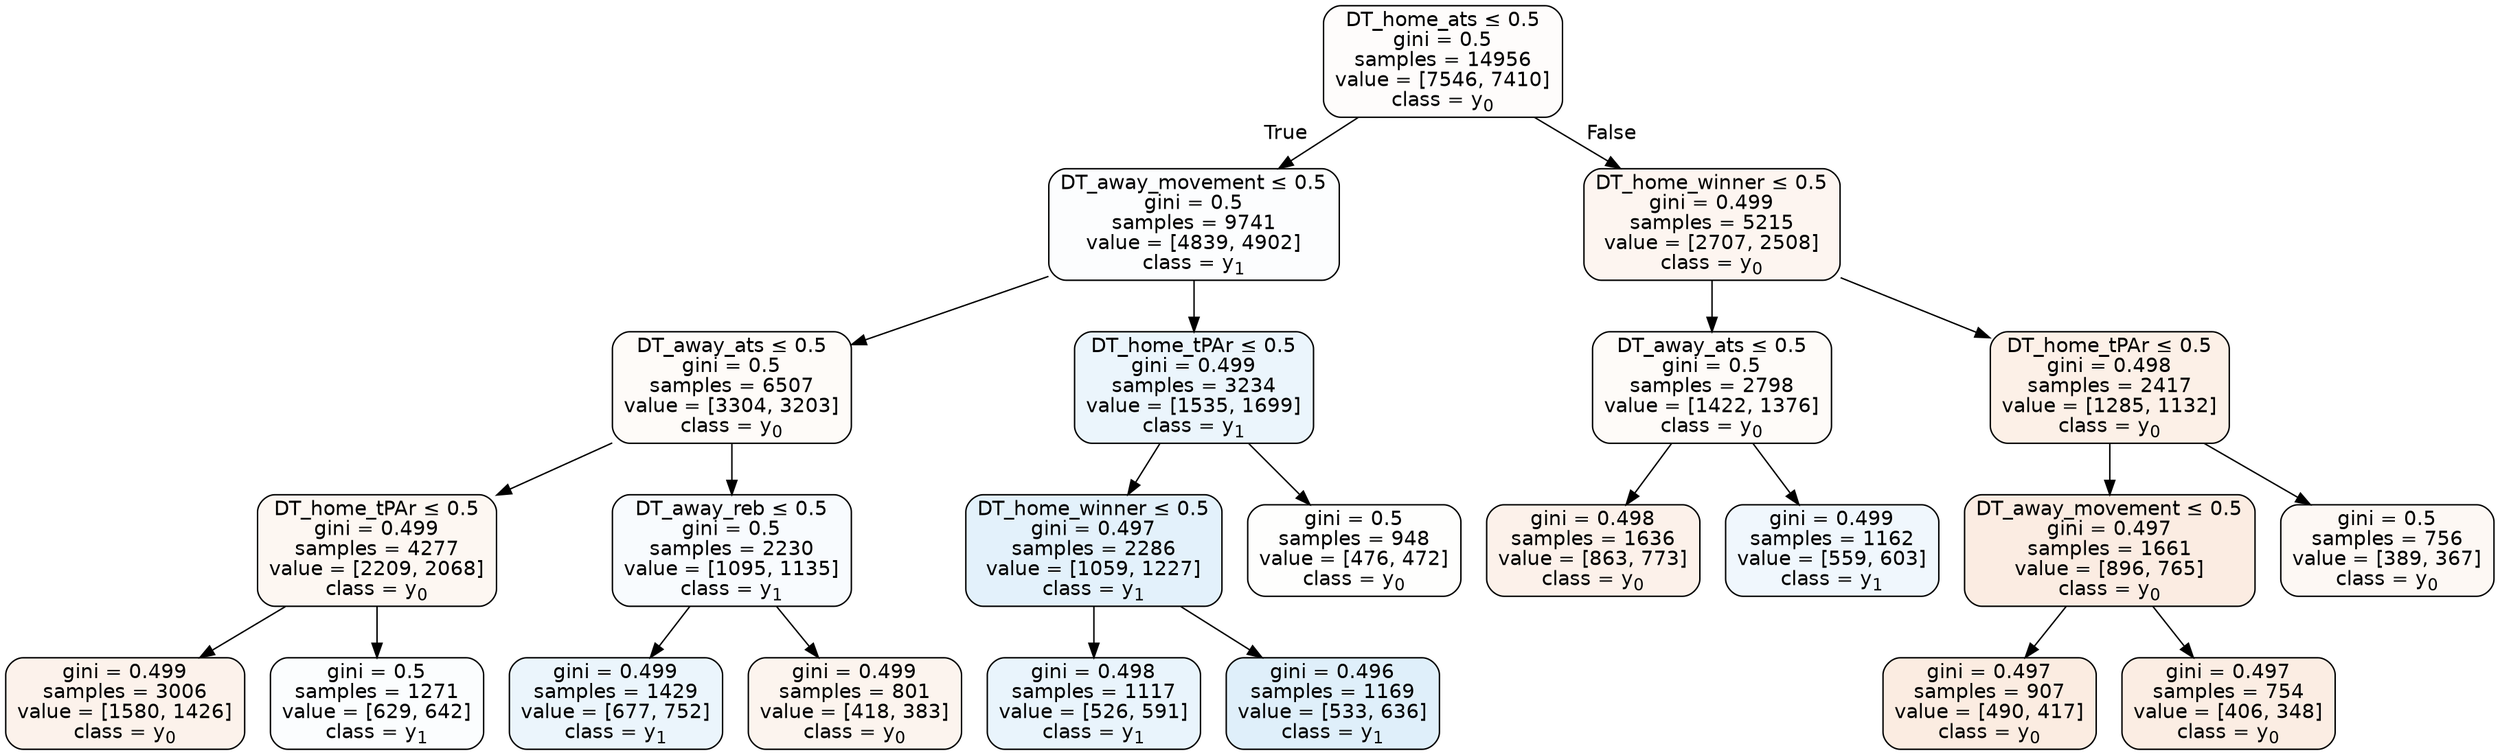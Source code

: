 digraph Tree {
node [shape=box, style="filled, rounded", color="black", fontname=helvetica] ;
edge [fontname=helvetica] ;
0 [label=<DT_home_ats &le; 0.5<br/>gini = 0.5<br/>samples = 14956<br/>value = [7546, 7410]<br/>class = y<SUB>0</SUB>>, fillcolor="#e5813905"] ;
1 [label=<DT_away_movement &le; 0.5<br/>gini = 0.5<br/>samples = 9741<br/>value = [4839, 4902]<br/>class = y<SUB>1</SUB>>, fillcolor="#399de503"] ;
0 -> 1 [labeldistance=2.5, labelangle=45, headlabel="True"] ;
2 [label=<DT_away_ats &le; 0.5<br/>gini = 0.5<br/>samples = 6507<br/>value = [3304, 3203]<br/>class = y<SUB>0</SUB>>, fillcolor="#e5813908"] ;
1 -> 2 ;
3 [label=<DT_home_tPAr &le; 0.5<br/>gini = 0.499<br/>samples = 4277<br/>value = [2209, 2068]<br/>class = y<SUB>0</SUB>>, fillcolor="#e5813910"] ;
2 -> 3 ;
4 [label=<gini = 0.499<br/>samples = 3006<br/>value = [1580, 1426]<br/>class = y<SUB>0</SUB>>, fillcolor="#e5813919"] ;
3 -> 4 ;
5 [label=<gini = 0.5<br/>samples = 1271<br/>value = [629, 642]<br/>class = y<SUB>1</SUB>>, fillcolor="#399de505"] ;
3 -> 5 ;
6 [label=<DT_away_reb &le; 0.5<br/>gini = 0.5<br/>samples = 2230<br/>value = [1095, 1135]<br/>class = y<SUB>1</SUB>>, fillcolor="#399de509"] ;
2 -> 6 ;
7 [label=<gini = 0.499<br/>samples = 1429<br/>value = [677, 752]<br/>class = y<SUB>1</SUB>>, fillcolor="#399de519"] ;
6 -> 7 ;
8 [label=<gini = 0.499<br/>samples = 801<br/>value = [418, 383]<br/>class = y<SUB>0</SUB>>, fillcolor="#e5813915"] ;
6 -> 8 ;
9 [label=<DT_home_tPAr &le; 0.5<br/>gini = 0.499<br/>samples = 3234<br/>value = [1535, 1699]<br/>class = y<SUB>1</SUB>>, fillcolor="#399de519"] ;
1 -> 9 ;
10 [label=<DT_home_winner &le; 0.5<br/>gini = 0.497<br/>samples = 2286<br/>value = [1059, 1227]<br/>class = y<SUB>1</SUB>>, fillcolor="#399de523"] ;
9 -> 10 ;
11 [label=<gini = 0.498<br/>samples = 1117<br/>value = [526, 591]<br/>class = y<SUB>1</SUB>>, fillcolor="#399de51c"] ;
10 -> 11 ;
12 [label=<gini = 0.496<br/>samples = 1169<br/>value = [533, 636]<br/>class = y<SUB>1</SUB>>, fillcolor="#399de529"] ;
10 -> 12 ;
13 [label=<gini = 0.5<br/>samples = 948<br/>value = [476, 472]<br/>class = y<SUB>0</SUB>>, fillcolor="#e5813902"] ;
9 -> 13 ;
14 [label=<DT_home_winner &le; 0.5<br/>gini = 0.499<br/>samples = 5215<br/>value = [2707, 2508]<br/>class = y<SUB>0</SUB>>, fillcolor="#e5813913"] ;
0 -> 14 [labeldistance=2.5, labelangle=-45, headlabel="False"] ;
15 [label=<DT_away_ats &le; 0.5<br/>gini = 0.5<br/>samples = 2798<br/>value = [1422, 1376]<br/>class = y<SUB>0</SUB>>, fillcolor="#e5813908"] ;
14 -> 15 ;
16 [label=<gini = 0.498<br/>samples = 1636<br/>value = [863, 773]<br/>class = y<SUB>0</SUB>>, fillcolor="#e581391b"] ;
15 -> 16 ;
17 [label=<gini = 0.499<br/>samples = 1162<br/>value = [559, 603]<br/>class = y<SUB>1</SUB>>, fillcolor="#399de513"] ;
15 -> 17 ;
18 [label=<DT_home_tPAr &le; 0.5<br/>gini = 0.498<br/>samples = 2417<br/>value = [1285, 1132]<br/>class = y<SUB>0</SUB>>, fillcolor="#e581391e"] ;
14 -> 18 ;
19 [label=<DT_away_movement &le; 0.5<br/>gini = 0.497<br/>samples = 1661<br/>value = [896, 765]<br/>class = y<SUB>0</SUB>>, fillcolor="#e5813925"] ;
18 -> 19 ;
20 [label=<gini = 0.497<br/>samples = 907<br/>value = [490, 417]<br/>class = y<SUB>0</SUB>>, fillcolor="#e5813926"] ;
19 -> 20 ;
21 [label=<gini = 0.497<br/>samples = 754<br/>value = [406, 348]<br/>class = y<SUB>0</SUB>>, fillcolor="#e5813924"] ;
19 -> 21 ;
22 [label=<gini = 0.5<br/>samples = 756<br/>value = [389, 367]<br/>class = y<SUB>0</SUB>>, fillcolor="#e581390e"] ;
18 -> 22 ;
}
